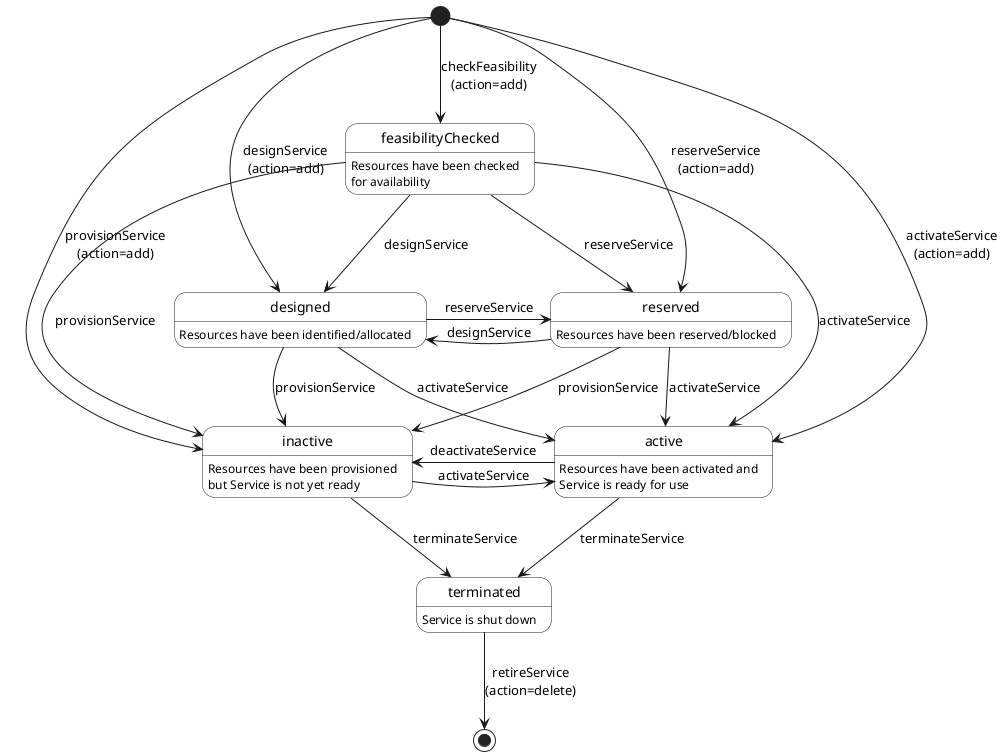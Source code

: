 @startuml

skinparam {
    StateBackgroundColor White
}
state feasibilityChecked : Resources have been checked\nfor availability
state designed : Resources have been identified/allocated 
state reserved : Resources have been reserved/blocked
state inactive : Resources have been provisioned\nbut Service is not yet ready
state active : Resources have been activated and\nService is ready for use
state terminated : Service is shut down


[*] --> feasibilityChecked : checkFeasibility\n(action=add)
[*] --> inactive : provisionService\n(action=add)
[*] --> designed : designService\n(action=add)
[*] --> reserved : reserveService\n(action=add)
[*] --> active : activateService\n(action=add)

feasibilityChecked --> designed : designService
feasibilityChecked --> reserved : reserveService
feasibilityChecked --> inactive : provisionService
feasibilityChecked --> active : activateService

designed -> reserved : reserveService
designed --> inactive : provisionService
designed --> active : activateService

reserved -> designed : designService
reserved --> inactive : provisionService
reserved --> active : activateService

inactive -right-> active : activateService
inactive --> terminated : terminateService

active -left-> inactive : deactivateService
active --> terminated : terminateService


terminated --> [*] : retireService\n(action=delete)

@enduml